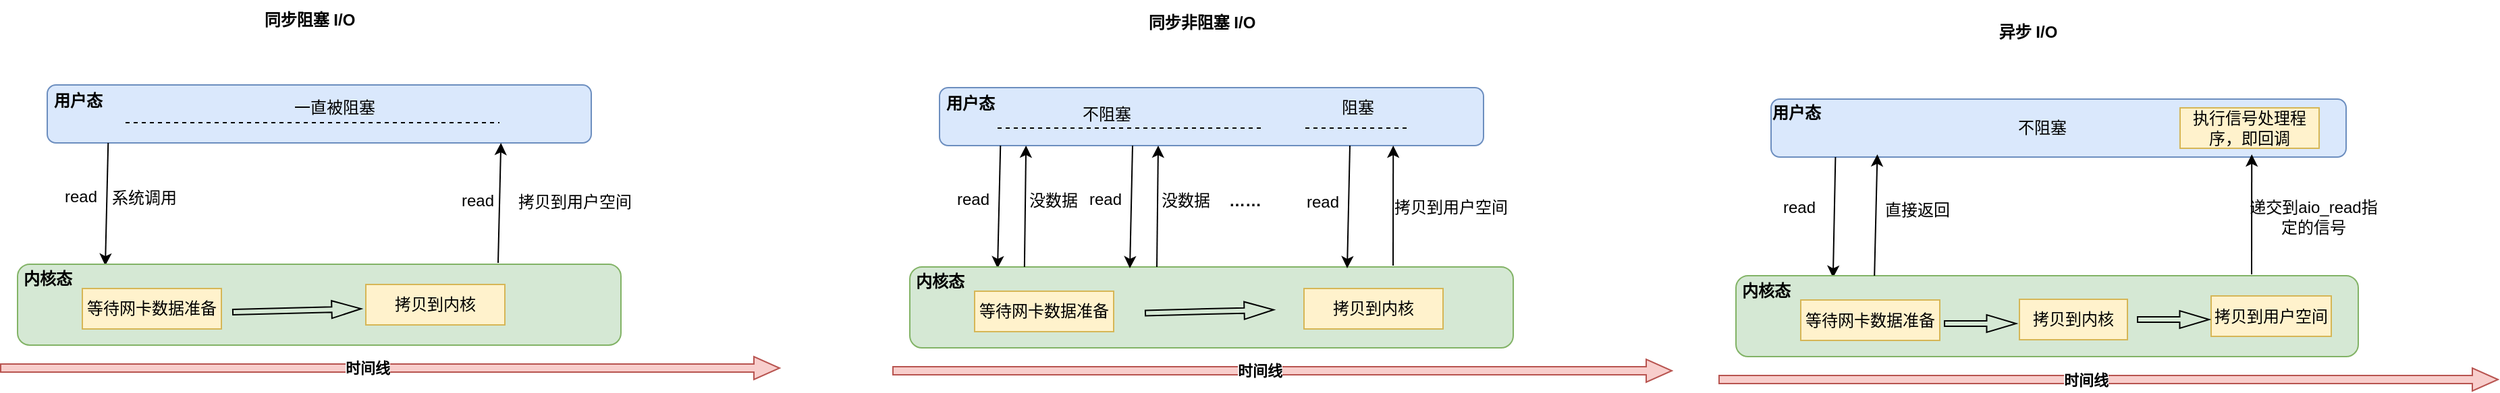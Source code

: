 <mxfile version="24.4.8" type="github">
  <diagram name="第 1 页" id="OZUKKnB7VEKPYYp7jGaH">
    <mxGraphModel dx="1434" dy="752" grid="0" gridSize="10" guides="1" tooltips="1" connect="1" arrows="1" fold="1" page="1" pageScale="1" pageWidth="500000" pageHeight="400000" math="0" shadow="0">
      <root>
        <mxCell id="0" />
        <mxCell id="1" parent="0" />
        <mxCell id="iHCsMBI7rGnUkdtqpjt5-3" value="" style="rounded=1;whiteSpace=wrap;html=1;fillColor=#dae8fc;strokeColor=#6c8ebf;" vertex="1" parent="1">
          <mxGeometry x="120" y="218" width="403" height="43" as="geometry" />
        </mxCell>
        <mxCell id="iHCsMBI7rGnUkdtqpjt5-2" value="同步阻塞 I/O" style="text;html=1;align=center;verticalAlign=middle;whiteSpace=wrap;rounded=0;fontStyle=1" vertex="1" parent="1">
          <mxGeometry x="254" y="155" width="121" height="30" as="geometry" />
        </mxCell>
        <mxCell id="iHCsMBI7rGnUkdtqpjt5-4" value="用户态" style="text;html=1;align=center;verticalAlign=middle;whiteSpace=wrap;rounded=0;fontStyle=1" vertex="1" parent="1">
          <mxGeometry x="112" y="218" width="62" height="24" as="geometry" />
        </mxCell>
        <mxCell id="iHCsMBI7rGnUkdtqpjt5-5" value="" style="endArrow=none;dashed=1;html=1;rounded=0;fontStyle=1" edge="1" parent="1">
          <mxGeometry width="50" height="50" relative="1" as="geometry">
            <mxPoint x="178" y="246" as="sourcePoint" />
            <mxPoint x="455" y="246" as="targetPoint" />
          </mxGeometry>
        </mxCell>
        <mxCell id="iHCsMBI7rGnUkdtqpjt5-6" value="一直被阻塞" style="text;html=1;align=center;verticalAlign=middle;whiteSpace=wrap;rounded=0;" vertex="1" parent="1">
          <mxGeometry x="291" y="220" width="84" height="30" as="geometry" />
        </mxCell>
        <mxCell id="iHCsMBI7rGnUkdtqpjt5-7" value="" style="endArrow=classic;html=1;rounded=0;exitX=0.112;exitY=1;exitDx=0;exitDy=0;exitPerimeter=0;" edge="1" parent="1" source="iHCsMBI7rGnUkdtqpjt5-3">
          <mxGeometry width="50" height="50" relative="1" as="geometry">
            <mxPoint x="152" y="392" as="sourcePoint" />
            <mxPoint x="163" y="352" as="targetPoint" />
          </mxGeometry>
        </mxCell>
        <mxCell id="iHCsMBI7rGnUkdtqpjt5-8" value="" style="rounded=1;whiteSpace=wrap;html=1;fillColor=#d5e8d4;strokeColor=#82b366;" vertex="1" parent="1">
          <mxGeometry x="98" y="351" width="447" height="60" as="geometry" />
        </mxCell>
        <mxCell id="iHCsMBI7rGnUkdtqpjt5-9" value="内核态" style="text;html=1;align=center;verticalAlign=middle;whiteSpace=wrap;rounded=0;fontStyle=1" vertex="1" parent="1">
          <mxGeometry x="98" y="347" width="45" height="30" as="geometry" />
        </mxCell>
        <mxCell id="iHCsMBI7rGnUkdtqpjt5-10" value="" style="endArrow=classic;html=1;rounded=0;entryX=0.834;entryY=1;entryDx=0;entryDy=0;entryPerimeter=0;" edge="1" parent="1" target="iHCsMBI7rGnUkdtqpjt5-3">
          <mxGeometry width="50" height="50" relative="1" as="geometry">
            <mxPoint x="454" y="350" as="sourcePoint" />
            <mxPoint x="173" y="362" as="targetPoint" />
          </mxGeometry>
        </mxCell>
        <mxCell id="iHCsMBI7rGnUkdtqpjt5-11" value="read" style="text;html=1;align=center;verticalAlign=middle;whiteSpace=wrap;rounded=0;" vertex="1" parent="1">
          <mxGeometry x="127" y="289" width="36" height="23" as="geometry" />
        </mxCell>
        <mxCell id="iHCsMBI7rGnUkdtqpjt5-12" value="系统调用" style="text;html=1;align=center;verticalAlign=middle;whiteSpace=wrap;rounded=0;" vertex="1" parent="1">
          <mxGeometry x="165" y="292" width="54" height="20" as="geometry" />
        </mxCell>
        <mxCell id="iHCsMBI7rGnUkdtqpjt5-13" style="edgeStyle=orthogonalEdgeStyle;rounded=0;orthogonalLoop=1;jettySize=auto;html=1;exitX=0.5;exitY=1;exitDx=0;exitDy=0;" edge="1" parent="1" source="iHCsMBI7rGnUkdtqpjt5-12" target="iHCsMBI7rGnUkdtqpjt5-12">
          <mxGeometry relative="1" as="geometry" />
        </mxCell>
        <mxCell id="iHCsMBI7rGnUkdtqpjt5-14" value="等待网卡数据准备" style="rounded=0;whiteSpace=wrap;html=1;fillColor=#fff2cc;strokeColor=#d6b656;" vertex="1" parent="1">
          <mxGeometry x="146" y="369" width="103" height="30" as="geometry" />
        </mxCell>
        <mxCell id="iHCsMBI7rGnUkdtqpjt5-15" value="拷贝到内核" style="rounded=0;whiteSpace=wrap;html=1;fillColor=#fff2cc;strokeColor=#d6b656;" vertex="1" parent="1">
          <mxGeometry x="356" y="366" width="103" height="30" as="geometry" />
        </mxCell>
        <mxCell id="iHCsMBI7rGnUkdtqpjt5-16" value="" style="shape=flexArrow;endArrow=classic;html=1;rounded=0;width=4;endSize=6.92;endWidth=8;" edge="1" parent="1">
          <mxGeometry width="50" height="50" relative="1" as="geometry">
            <mxPoint x="257" y="386.5" as="sourcePoint" />
            <mxPoint x="353" y="384" as="targetPoint" />
          </mxGeometry>
        </mxCell>
        <mxCell id="iHCsMBI7rGnUkdtqpjt5-17" value="read" style="text;html=1;align=center;verticalAlign=middle;whiteSpace=wrap;rounded=0;" vertex="1" parent="1">
          <mxGeometry x="421" y="292" width="36" height="23" as="geometry" />
        </mxCell>
        <mxCell id="iHCsMBI7rGnUkdtqpjt5-18" value="拷贝到用户空间" style="text;html=1;align=center;verticalAlign=middle;whiteSpace=wrap;rounded=0;" vertex="1" parent="1">
          <mxGeometry x="459" y="295" width="104" height="20" as="geometry" />
        </mxCell>
        <mxCell id="iHCsMBI7rGnUkdtqpjt5-19" value="" style="shape=flexArrow;endArrow=classic;html=1;rounded=0;width=6;endSize=6;endWidth=10;fillColor=#f8cecc;strokeColor=#b85450;" edge="1" parent="1">
          <mxGeometry width="50" height="50" relative="1" as="geometry">
            <mxPoint x="85" y="428" as="sourcePoint" />
            <mxPoint x="663" y="428" as="targetPoint" />
          </mxGeometry>
        </mxCell>
        <mxCell id="iHCsMBI7rGnUkdtqpjt5-21" value="时间线" style="edgeLabel;html=1;align=center;verticalAlign=middle;resizable=0;points=[];fontStyle=1" vertex="1" connectable="0" parent="iHCsMBI7rGnUkdtqpjt5-19">
          <mxGeometry x="-0.059" relative="1" as="geometry">
            <mxPoint as="offset" />
          </mxGeometry>
        </mxCell>
        <mxCell id="iHCsMBI7rGnUkdtqpjt5-22" value="" style="rounded=1;whiteSpace=wrap;html=1;fillColor=#dae8fc;strokeColor=#6c8ebf;" vertex="1" parent="1">
          <mxGeometry x="781" y="220" width="403" height="43" as="geometry" />
        </mxCell>
        <mxCell id="iHCsMBI7rGnUkdtqpjt5-23" value="同步非阻塞 I/O" style="text;html=1;align=center;verticalAlign=middle;whiteSpace=wrap;rounded=0;fontStyle=1" vertex="1" parent="1">
          <mxGeometry x="915" y="157" width="121" height="30" as="geometry" />
        </mxCell>
        <mxCell id="iHCsMBI7rGnUkdtqpjt5-24" value="用户态" style="text;html=1;align=center;verticalAlign=middle;whiteSpace=wrap;rounded=0;fontStyle=1" vertex="1" parent="1">
          <mxGeometry x="773" y="220" width="62" height="24" as="geometry" />
        </mxCell>
        <mxCell id="iHCsMBI7rGnUkdtqpjt5-25" value="" style="endArrow=none;dashed=1;html=1;rounded=0;fontStyle=1" edge="1" parent="1">
          <mxGeometry width="50" height="50" relative="1" as="geometry">
            <mxPoint x="824" y="250" as="sourcePoint" />
            <mxPoint x="1020" y="250" as="targetPoint" />
          </mxGeometry>
        </mxCell>
        <mxCell id="iHCsMBI7rGnUkdtqpjt5-26" value="不阻塞" style="text;html=1;align=center;verticalAlign=middle;whiteSpace=wrap;rounded=0;" vertex="1" parent="1">
          <mxGeometry x="863" y="224.5" width="84" height="30" as="geometry" />
        </mxCell>
        <mxCell id="iHCsMBI7rGnUkdtqpjt5-27" value="" style="endArrow=classic;html=1;rounded=0;exitX=0.112;exitY=1;exitDx=0;exitDy=0;exitPerimeter=0;" edge="1" parent="1" source="iHCsMBI7rGnUkdtqpjt5-22">
          <mxGeometry width="50" height="50" relative="1" as="geometry">
            <mxPoint x="813" y="394" as="sourcePoint" />
            <mxPoint x="824" y="354" as="targetPoint" />
          </mxGeometry>
        </mxCell>
        <mxCell id="iHCsMBI7rGnUkdtqpjt5-28" value="" style="rounded=1;whiteSpace=wrap;html=1;fillColor=#d5e8d4;strokeColor=#82b366;" vertex="1" parent="1">
          <mxGeometry x="759" y="353" width="447" height="60" as="geometry" />
        </mxCell>
        <mxCell id="iHCsMBI7rGnUkdtqpjt5-29" value="内核态" style="text;html=1;align=center;verticalAlign=middle;whiteSpace=wrap;rounded=0;fontStyle=1" vertex="1" parent="1">
          <mxGeometry x="759" y="349" width="45" height="30" as="geometry" />
        </mxCell>
        <mxCell id="iHCsMBI7rGnUkdtqpjt5-30" value="" style="endArrow=classic;html=1;rounded=0;entryX=0.834;entryY=1;entryDx=0;entryDy=0;entryPerimeter=0;" edge="1" parent="1" target="iHCsMBI7rGnUkdtqpjt5-22">
          <mxGeometry width="50" height="50" relative="1" as="geometry">
            <mxPoint x="1117" y="352" as="sourcePoint" />
            <mxPoint x="834" y="364" as="targetPoint" />
          </mxGeometry>
        </mxCell>
        <mxCell id="iHCsMBI7rGnUkdtqpjt5-31" value="read" style="text;html=1;align=center;verticalAlign=middle;whiteSpace=wrap;rounded=0;" vertex="1" parent="1">
          <mxGeometry x="788" y="291" width="36" height="23" as="geometry" />
        </mxCell>
        <mxCell id="iHCsMBI7rGnUkdtqpjt5-33" style="edgeStyle=orthogonalEdgeStyle;rounded=0;orthogonalLoop=1;jettySize=auto;html=1;exitX=0.5;exitY=1;exitDx=0;exitDy=0;" edge="1" parent="1">
          <mxGeometry relative="1" as="geometry">
            <mxPoint x="853" y="314" as="sourcePoint" />
            <mxPoint x="853" y="314" as="targetPoint" />
          </mxGeometry>
        </mxCell>
        <mxCell id="iHCsMBI7rGnUkdtqpjt5-34" value="等待网卡数据准备" style="rounded=0;whiteSpace=wrap;html=1;fillColor=#fff2cc;strokeColor=#d6b656;" vertex="1" parent="1">
          <mxGeometry x="807" y="371" width="103" height="30" as="geometry" />
        </mxCell>
        <mxCell id="iHCsMBI7rGnUkdtqpjt5-35" value="拷贝到内核" style="rounded=0;whiteSpace=wrap;html=1;fillColor=#fff2cc;strokeColor=#d6b656;" vertex="1" parent="1">
          <mxGeometry x="1051" y="369" width="103" height="30" as="geometry" />
        </mxCell>
        <mxCell id="iHCsMBI7rGnUkdtqpjt5-36" value="" style="shape=flexArrow;endArrow=classic;html=1;rounded=0;width=4;endSize=6.92;endWidth=8;" edge="1" parent="1">
          <mxGeometry width="50" height="50" relative="1" as="geometry">
            <mxPoint x="933" y="387.25" as="sourcePoint" />
            <mxPoint x="1029" y="384.75" as="targetPoint" />
          </mxGeometry>
        </mxCell>
        <mxCell id="iHCsMBI7rGnUkdtqpjt5-37" value="read" style="text;html=1;align=center;verticalAlign=middle;whiteSpace=wrap;rounded=0;" vertex="1" parent="1">
          <mxGeometry x="1047" y="293.5" width="36" height="23" as="geometry" />
        </mxCell>
        <mxCell id="iHCsMBI7rGnUkdtqpjt5-38" value="拷贝到用户空间" style="text;html=1;align=center;verticalAlign=middle;whiteSpace=wrap;rounded=0;" vertex="1" parent="1">
          <mxGeometry x="1108" y="299" width="104" height="20" as="geometry" />
        </mxCell>
        <mxCell id="iHCsMBI7rGnUkdtqpjt5-39" value="" style="shape=flexArrow;endArrow=classic;html=1;rounded=0;width=6;endSize=6;endWidth=10;fillColor=#f8cecc;strokeColor=#b85450;" edge="1" parent="1">
          <mxGeometry width="50" height="50" relative="1" as="geometry">
            <mxPoint x="746" y="430" as="sourcePoint" />
            <mxPoint x="1324" y="430" as="targetPoint" />
          </mxGeometry>
        </mxCell>
        <mxCell id="iHCsMBI7rGnUkdtqpjt5-40" value="时间线" style="edgeLabel;html=1;align=center;verticalAlign=middle;resizable=0;points=[];fontStyle=1" vertex="1" connectable="0" parent="iHCsMBI7rGnUkdtqpjt5-39">
          <mxGeometry x="-0.059" relative="1" as="geometry">
            <mxPoint as="offset" />
          </mxGeometry>
        </mxCell>
        <mxCell id="iHCsMBI7rGnUkdtqpjt5-41" value="" style="endArrow=none;dashed=1;html=1;rounded=0;fontStyle=1" edge="1" parent="1">
          <mxGeometry width="50" height="50" relative="1" as="geometry">
            <mxPoint x="1052" y="250" as="sourcePoint" />
            <mxPoint x="1129" y="250" as="targetPoint" />
          </mxGeometry>
        </mxCell>
        <mxCell id="iHCsMBI7rGnUkdtqpjt5-42" value="阻塞" style="text;html=1;align=center;verticalAlign=middle;whiteSpace=wrap;rounded=0;" vertex="1" parent="1">
          <mxGeometry x="1055" y="224.5" width="72" height="21" as="geometry" />
        </mxCell>
        <mxCell id="iHCsMBI7rGnUkdtqpjt5-43" value="" style="endArrow=classic;html=1;rounded=0;exitX=0.19;exitY=0;exitDx=0;exitDy=0;exitPerimeter=0;entryX=0.159;entryY=1;entryDx=0;entryDy=0;entryPerimeter=0;" edge="1" parent="1" source="iHCsMBI7rGnUkdtqpjt5-28" target="iHCsMBI7rGnUkdtqpjt5-22">
          <mxGeometry width="50" height="50" relative="1" as="geometry">
            <mxPoint x="836" y="273" as="sourcePoint" />
            <mxPoint x="834" y="364" as="targetPoint" />
          </mxGeometry>
        </mxCell>
        <mxCell id="iHCsMBI7rGnUkdtqpjt5-44" value="没数据" style="text;html=1;align=center;verticalAlign=middle;whiteSpace=wrap;rounded=0;" vertex="1" parent="1">
          <mxGeometry x="840.5" y="292" width="48.5" height="23" as="geometry" />
        </mxCell>
        <mxCell id="iHCsMBI7rGnUkdtqpjt5-45" value="" style="endArrow=classic;html=1;rounded=0;exitX=0.112;exitY=1;exitDx=0;exitDy=0;exitPerimeter=0;" edge="1" parent="1">
          <mxGeometry width="50" height="50" relative="1" as="geometry">
            <mxPoint x="924" y="263" as="sourcePoint" />
            <mxPoint x="922" y="354" as="targetPoint" />
          </mxGeometry>
        </mxCell>
        <mxCell id="iHCsMBI7rGnUkdtqpjt5-46" value="read" style="text;html=1;align=center;verticalAlign=middle;whiteSpace=wrap;rounded=0;" vertex="1" parent="1">
          <mxGeometry x="886" y="291" width="36" height="23" as="geometry" />
        </mxCell>
        <mxCell id="iHCsMBI7rGnUkdtqpjt5-47" value="" style="endArrow=classic;html=1;rounded=0;exitX=0.19;exitY=0;exitDx=0;exitDy=0;exitPerimeter=0;entryX=0.159;entryY=1;entryDx=0;entryDy=0;entryPerimeter=0;" edge="1" parent="1">
          <mxGeometry width="50" height="50" relative="1" as="geometry">
            <mxPoint x="942" y="353" as="sourcePoint" />
            <mxPoint x="943" y="263" as="targetPoint" />
          </mxGeometry>
        </mxCell>
        <mxCell id="iHCsMBI7rGnUkdtqpjt5-48" value="没数据" style="text;html=1;align=center;verticalAlign=middle;whiteSpace=wrap;rounded=0;" vertex="1" parent="1">
          <mxGeometry x="938.5" y="292" width="48.5" height="23" as="geometry" />
        </mxCell>
        <mxCell id="iHCsMBI7rGnUkdtqpjt5-49" value="……" style="text;html=1;align=center;verticalAlign=middle;whiteSpace=wrap;rounded=0;fontStyle=1" vertex="1" parent="1">
          <mxGeometry x="983" y="292" width="48.5" height="23" as="geometry" />
        </mxCell>
        <mxCell id="iHCsMBI7rGnUkdtqpjt5-50" value="" style="endArrow=classic;html=1;rounded=0;exitX=0.112;exitY=1;exitDx=0;exitDy=0;exitPerimeter=0;" edge="1" parent="1">
          <mxGeometry width="50" height="50" relative="1" as="geometry">
            <mxPoint x="1085" y="263" as="sourcePoint" />
            <mxPoint x="1083" y="354" as="targetPoint" />
          </mxGeometry>
        </mxCell>
        <mxCell id="iHCsMBI7rGnUkdtqpjt5-51" value="" style="rounded=1;whiteSpace=wrap;html=1;fillColor=#dae8fc;strokeColor=#6c8ebf;" vertex="1" parent="1">
          <mxGeometry x="1397" y="228.5" width="426" height="43" as="geometry" />
        </mxCell>
        <mxCell id="iHCsMBI7rGnUkdtqpjt5-52" value="异步 I/O" style="text;html=1;align=center;verticalAlign=middle;whiteSpace=wrap;rounded=0;fontStyle=1" vertex="1" parent="1">
          <mxGeometry x="1527" y="163.5" width="121" height="30" as="geometry" />
        </mxCell>
        <mxCell id="iHCsMBI7rGnUkdtqpjt5-53" value="用户态" style="text;html=1;align=center;verticalAlign=middle;whiteSpace=wrap;rounded=0;fontStyle=1" vertex="1" parent="1">
          <mxGeometry x="1385" y="226.5" width="62" height="24" as="geometry" />
        </mxCell>
        <mxCell id="iHCsMBI7rGnUkdtqpjt5-55" value="不阻塞" style="text;html=1;align=center;verticalAlign=middle;whiteSpace=wrap;rounded=0;" vertex="1" parent="1">
          <mxGeometry x="1556" y="235" width="84" height="30" as="geometry" />
        </mxCell>
        <mxCell id="iHCsMBI7rGnUkdtqpjt5-56" value="" style="endArrow=classic;html=1;rounded=0;exitX=0.112;exitY=1;exitDx=0;exitDy=0;exitPerimeter=0;entryX=0.156;entryY=0.025;entryDx=0;entryDy=0;entryPerimeter=0;" edge="1" parent="1" source="iHCsMBI7rGnUkdtqpjt5-51" target="iHCsMBI7rGnUkdtqpjt5-57">
          <mxGeometry width="50" height="50" relative="1" as="geometry">
            <mxPoint x="1425" y="400.5" as="sourcePoint" />
            <mxPoint x="1441" y="356" as="targetPoint" />
          </mxGeometry>
        </mxCell>
        <mxCell id="iHCsMBI7rGnUkdtqpjt5-57" value="" style="rounded=1;whiteSpace=wrap;html=1;fillColor=#d5e8d4;strokeColor=#82b366;" vertex="1" parent="1">
          <mxGeometry x="1371" y="359.5" width="461" height="60" as="geometry" />
        </mxCell>
        <mxCell id="iHCsMBI7rGnUkdtqpjt5-58" value="内核态" style="text;html=1;align=center;verticalAlign=middle;whiteSpace=wrap;rounded=0;fontStyle=1" vertex="1" parent="1">
          <mxGeometry x="1371" y="355.5" width="45" height="30" as="geometry" />
        </mxCell>
        <mxCell id="iHCsMBI7rGnUkdtqpjt5-59" value="" style="endArrow=classic;html=1;rounded=0;entryX=0.834;entryY=1;entryDx=0;entryDy=0;entryPerimeter=0;" edge="1" parent="1">
          <mxGeometry width="50" height="50" relative="1" as="geometry">
            <mxPoint x="1753" y="358.5" as="sourcePoint" />
            <mxPoint x="1753.102" y="269.5" as="targetPoint" />
          </mxGeometry>
        </mxCell>
        <mxCell id="iHCsMBI7rGnUkdtqpjt5-60" value="read" style="text;html=1;align=center;verticalAlign=middle;whiteSpace=wrap;rounded=0;" vertex="1" parent="1">
          <mxGeometry x="1400" y="297.5" width="36" height="23" as="geometry" />
        </mxCell>
        <mxCell id="iHCsMBI7rGnUkdtqpjt5-61" style="edgeStyle=orthogonalEdgeStyle;rounded=0;orthogonalLoop=1;jettySize=auto;html=1;exitX=0.5;exitY=1;exitDx=0;exitDy=0;" edge="1" parent="1">
          <mxGeometry relative="1" as="geometry">
            <mxPoint x="1465" y="320.5" as="sourcePoint" />
            <mxPoint x="1465" y="320.5" as="targetPoint" />
          </mxGeometry>
        </mxCell>
        <mxCell id="iHCsMBI7rGnUkdtqpjt5-62" value="等待网卡数据准备" style="rounded=0;whiteSpace=wrap;html=1;fillColor=#fff2cc;strokeColor=#d6b656;" vertex="1" parent="1">
          <mxGeometry x="1419" y="377.5" width="103" height="30" as="geometry" />
        </mxCell>
        <mxCell id="iHCsMBI7rGnUkdtqpjt5-63" value="拷贝到内核" style="rounded=0;whiteSpace=wrap;html=1;fillColor=#fff2cc;strokeColor=#d6b656;" vertex="1" parent="1">
          <mxGeometry x="1581" y="377" width="80" height="30" as="geometry" />
        </mxCell>
        <mxCell id="iHCsMBI7rGnUkdtqpjt5-64" value="" style="shape=flexArrow;endArrow=classic;html=1;rounded=0;width=4;endSize=6.92;endWidth=8;" edge="1" parent="1">
          <mxGeometry width="50" height="50" relative="1" as="geometry">
            <mxPoint x="1525" y="395" as="sourcePoint" />
            <mxPoint x="1579" y="395" as="targetPoint" />
          </mxGeometry>
        </mxCell>
        <mxCell id="iHCsMBI7rGnUkdtqpjt5-66" value="递交到aio_read指定的信号" style="text;html=1;align=center;verticalAlign=middle;whiteSpace=wrap;rounded=0;" vertex="1" parent="1">
          <mxGeometry x="1747" y="305.5" width="104" height="20" as="geometry" />
        </mxCell>
        <mxCell id="iHCsMBI7rGnUkdtqpjt5-67" value="" style="shape=flexArrow;endArrow=classic;html=1;rounded=0;width=6;endSize=6;endWidth=10;fillColor=#f8cecc;strokeColor=#b85450;" edge="1" parent="1">
          <mxGeometry width="50" height="50" relative="1" as="geometry">
            <mxPoint x="1358" y="436.5" as="sourcePoint" />
            <mxPoint x="1936" y="436.5" as="targetPoint" />
          </mxGeometry>
        </mxCell>
        <mxCell id="iHCsMBI7rGnUkdtqpjt5-68" value="时间线" style="edgeLabel;html=1;align=center;verticalAlign=middle;resizable=0;points=[];fontStyle=1" vertex="1" connectable="0" parent="iHCsMBI7rGnUkdtqpjt5-67">
          <mxGeometry x="-0.059" relative="1" as="geometry">
            <mxPoint as="offset" />
          </mxGeometry>
        </mxCell>
        <mxCell id="iHCsMBI7rGnUkdtqpjt5-71" value="" style="endArrow=classic;html=1;rounded=0;exitX=0.19;exitY=0;exitDx=0;exitDy=0;exitPerimeter=0;entryX=0.159;entryY=1;entryDx=0;entryDy=0;entryPerimeter=0;" edge="1" parent="1">
          <mxGeometry width="50" height="50" relative="1" as="geometry">
            <mxPoint x="1473.59" y="359.5" as="sourcePoint" />
            <mxPoint x="1475.734" y="269.5" as="targetPoint" />
          </mxGeometry>
        </mxCell>
        <mxCell id="iHCsMBI7rGnUkdtqpjt5-72" value="直接返回" style="text;html=1;align=center;verticalAlign=middle;whiteSpace=wrap;rounded=0;" vertex="1" parent="1">
          <mxGeometry x="1476" y="299" width="58.5" height="23" as="geometry" />
        </mxCell>
        <mxCell id="iHCsMBI7rGnUkdtqpjt5-79" value="拷贝到用户空间" style="rounded=0;whiteSpace=wrap;html=1;fillColor=#fff2cc;strokeColor=#d6b656;" vertex="1" parent="1">
          <mxGeometry x="1723" y="374.5" width="89" height="30" as="geometry" />
        </mxCell>
        <mxCell id="iHCsMBI7rGnUkdtqpjt5-80" value="" style="shape=flexArrow;endArrow=classic;html=1;rounded=0;width=4;endSize=6.92;endWidth=8;" edge="1" parent="1">
          <mxGeometry width="50" height="50" relative="1" as="geometry">
            <mxPoint x="1668" y="392" as="sourcePoint" />
            <mxPoint x="1722" y="392" as="targetPoint" />
          </mxGeometry>
        </mxCell>
        <mxCell id="iHCsMBI7rGnUkdtqpjt5-81" value="执行信号处理程序，即回调" style="rounded=0;whiteSpace=wrap;html=1;fillColor=#fff2cc;strokeColor=#d6b656;" vertex="1" parent="1">
          <mxGeometry x="1700" y="235" width="103" height="30" as="geometry" />
        </mxCell>
      </root>
    </mxGraphModel>
  </diagram>
</mxfile>

